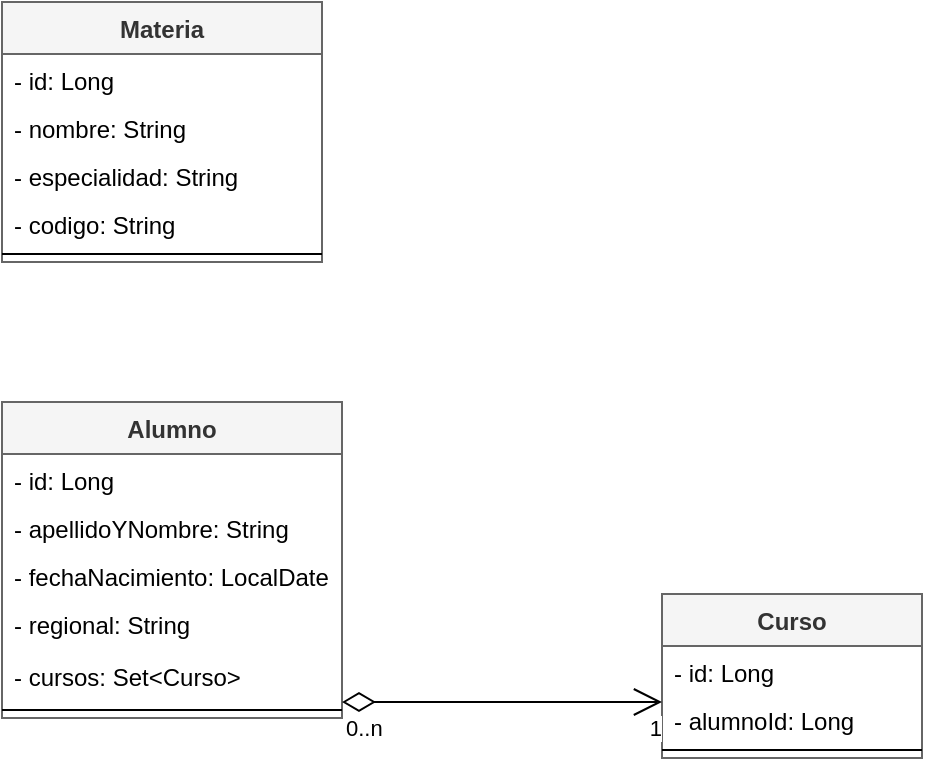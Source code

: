 <mxfile version="13.4.6" type="device"><diagram id="_xGYMVNK2Jqzi0q_nCXq" name="Página-1"><mxGraphModel dx="526" dy="593" grid="1" gridSize="10" guides="1" tooltips="1" connect="1" arrows="1" fold="1" page="1" pageScale="1" pageWidth="827" pageHeight="1169" math="0" shadow="0"><root><mxCell id="0"/><mxCell id="1" parent="0"/><mxCell id="W78uQ7SRbi44VJIb0mIf-1" value="Materia" style="swimlane;fontStyle=1;align=center;verticalAlign=top;childLayout=stackLayout;horizontal=1;startSize=26;horizontalStack=0;resizeParent=1;resizeParentMax=0;resizeLast=0;collapsible=1;marginBottom=0;fillColor=#f5f5f5;strokeColor=#666666;fontColor=#333333;" parent="1" vertex="1"><mxGeometry x="40" y="90" width="160" height="130" as="geometry"/></mxCell><mxCell id="W78uQ7SRbi44VJIb0mIf-2" value="- id: Long" style="text;strokeColor=none;fillColor=none;align=left;verticalAlign=top;spacingLeft=4;spacingRight=4;overflow=hidden;rotatable=0;points=[[0,0.5],[1,0.5]];portConstraint=eastwest;" parent="W78uQ7SRbi44VJIb0mIf-1" vertex="1"><mxGeometry y="26" width="160" height="24" as="geometry"/></mxCell><mxCell id="W78uQ7SRbi44VJIb0mIf-3" value="- nombre: String" style="text;strokeColor=none;fillColor=none;align=left;verticalAlign=top;spacingLeft=4;spacingRight=4;overflow=hidden;rotatable=0;points=[[0,0.5],[1,0.5]];portConstraint=eastwest;" parent="W78uQ7SRbi44VJIb0mIf-1" vertex="1"><mxGeometry y="50" width="160" height="24" as="geometry"/></mxCell><mxCell id="W78uQ7SRbi44VJIb0mIf-4" value="- especialidad: String" style="text;strokeColor=none;fillColor=none;align=left;verticalAlign=top;spacingLeft=4;spacingRight=4;overflow=hidden;rotatable=0;points=[[0,0.5],[1,0.5]];portConstraint=eastwest;" parent="W78uQ7SRbi44VJIb0mIf-1" vertex="1"><mxGeometry y="74" width="160" height="24" as="geometry"/></mxCell><mxCell id="W78uQ7SRbi44VJIb0mIf-61" value="- codigo: String" style="text;strokeColor=none;fillColor=none;align=left;verticalAlign=top;spacingLeft=4;spacingRight=4;overflow=hidden;rotatable=0;points=[[0,0.5],[1,0.5]];portConstraint=eastwest;" parent="W78uQ7SRbi44VJIb0mIf-1" vertex="1"><mxGeometry y="98" width="160" height="24" as="geometry"/></mxCell><mxCell id="W78uQ7SRbi44VJIb0mIf-8" value="" style="line;strokeWidth=1;fillColor=none;align=left;verticalAlign=middle;spacingTop=-1;spacingLeft=3;spacingRight=3;rotatable=0;labelPosition=right;points=[];portConstraint=eastwest;" parent="W78uQ7SRbi44VJIb0mIf-1" vertex="1"><mxGeometry y="122" width="160" height="8" as="geometry"/></mxCell><mxCell id="W78uQ7SRbi44VJIb0mIf-9" value="Alumno" style="swimlane;fontStyle=1;align=center;verticalAlign=top;childLayout=stackLayout;horizontal=1;startSize=26;horizontalStack=0;resizeParent=1;resizeParentMax=0;resizeLast=0;collapsible=1;marginBottom=0;fillColor=#f5f5f5;strokeColor=#666666;fontColor=#333333;" parent="1" vertex="1"><mxGeometry x="40" y="290" width="170" height="158" as="geometry"/></mxCell><mxCell id="W78uQ7SRbi44VJIb0mIf-10" value="- id: Long" style="text;strokeColor=none;fillColor=none;align=left;verticalAlign=top;spacingLeft=4;spacingRight=4;overflow=hidden;rotatable=0;points=[[0,0.5],[1,0.5]];portConstraint=eastwest;" parent="W78uQ7SRbi44VJIb0mIf-9" vertex="1"><mxGeometry y="26" width="170" height="24" as="geometry"/></mxCell><mxCell id="W78uQ7SRbi44VJIb0mIf-11" value="- apellidoYNombre: String" style="text;strokeColor=none;fillColor=none;align=left;verticalAlign=top;spacingLeft=4;spacingRight=4;overflow=hidden;rotatable=0;points=[[0,0.5],[1,0.5]];portConstraint=eastwest;" parent="W78uQ7SRbi44VJIb0mIf-9" vertex="1"><mxGeometry y="50" width="170" height="24" as="geometry"/></mxCell><mxCell id="W78uQ7SRbi44VJIb0mIf-12" value="- fechaNacimiento: LocalDate" style="text;strokeColor=none;fillColor=none;align=left;verticalAlign=top;spacingLeft=4;spacingRight=4;overflow=hidden;rotatable=0;points=[[0,0.5],[1,0.5]];portConstraint=eastwest;" parent="W78uQ7SRbi44VJIb0mIf-9" vertex="1"><mxGeometry y="74" width="170" height="24" as="geometry"/></mxCell><mxCell id="W78uQ7SRbi44VJIb0mIf-13" value="- regional: String" style="text;strokeColor=none;fillColor=none;align=left;verticalAlign=top;spacingLeft=4;spacingRight=4;overflow=hidden;rotatable=0;points=[[0,0.5],[1,0.5]];portConstraint=eastwest;" parent="W78uQ7SRbi44VJIb0mIf-9" vertex="1"><mxGeometry y="98" width="170" height="26" as="geometry"/></mxCell><mxCell id="W78uQ7SRbi44VJIb0mIf-14" value="- cursos: Set&lt;Curso&gt;" style="text;strokeColor=none;fillColor=none;align=left;verticalAlign=top;spacingLeft=4;spacingRight=4;overflow=hidden;rotatable=0;points=[[0,0.5],[1,0.5]];portConstraint=eastwest;" parent="W78uQ7SRbi44VJIb0mIf-9" vertex="1"><mxGeometry y="124" width="170" height="26" as="geometry"/></mxCell><mxCell id="W78uQ7SRbi44VJIb0mIf-16" value="" style="line;strokeWidth=1;fillColor=none;align=left;verticalAlign=middle;spacingTop=-1;spacingLeft=3;spacingRight=3;rotatable=0;labelPosition=right;points=[];portConstraint=eastwest;" parent="W78uQ7SRbi44VJIb0mIf-9" vertex="1"><mxGeometry y="150" width="170" height="8" as="geometry"/></mxCell><mxCell id="W78uQ7SRbi44VJIb0mIf-17" value="Curso" style="swimlane;fontStyle=1;align=center;verticalAlign=top;childLayout=stackLayout;horizontal=1;startSize=26;horizontalStack=0;resizeParent=1;resizeParentMax=0;resizeLast=0;collapsible=1;marginBottom=0;fillColor=#f5f5f5;strokeColor=#666666;fontColor=#333333;" parent="1" vertex="1"><mxGeometry x="370" y="386" width="130" height="82" as="geometry"/></mxCell><mxCell id="W78uQ7SRbi44VJIb0mIf-18" value="- id: Long" style="text;strokeColor=none;fillColor=none;align=left;verticalAlign=top;spacingLeft=4;spacingRight=4;overflow=hidden;rotatable=0;points=[[0,0.5],[1,0.5]];portConstraint=eastwest;" parent="W78uQ7SRbi44VJIb0mIf-17" vertex="1"><mxGeometry y="26" width="130" height="24" as="geometry"/></mxCell><mxCell id="W78uQ7SRbi44VJIb0mIf-19" value="- alumnoId: Long" style="text;strokeColor=none;fillColor=none;align=left;verticalAlign=top;spacingLeft=4;spacingRight=4;overflow=hidden;rotatable=0;points=[[0,0.5],[1,0.5]];portConstraint=eastwest;" parent="W78uQ7SRbi44VJIb0mIf-17" vertex="1"><mxGeometry y="50" width="130" height="24" as="geometry"/></mxCell><mxCell id="W78uQ7SRbi44VJIb0mIf-24" value="" style="line;strokeWidth=1;fillColor=none;align=left;verticalAlign=middle;spacingTop=-1;spacingLeft=3;spacingRight=3;rotatable=0;labelPosition=right;points=[];portConstraint=eastwest;" parent="W78uQ7SRbi44VJIb0mIf-17" vertex="1"><mxGeometry y="74" width="130" height="8" as="geometry"/></mxCell><mxCell id="W78uQ7SRbi44VJIb0mIf-40" value="" style="endArrow=open;html=1;endSize=12;startArrow=diamondThin;startSize=14;startFill=0;edgeStyle=orthogonalEdgeStyle;" parent="1" edge="1"><mxGeometry relative="1" as="geometry"><mxPoint x="210" y="440" as="sourcePoint"/><mxPoint x="370" y="440" as="targetPoint"/></mxGeometry></mxCell><mxCell id="W78uQ7SRbi44VJIb0mIf-41" value="0..n" style="edgeLabel;resizable=0;html=1;align=left;verticalAlign=top;" parent="W78uQ7SRbi44VJIb0mIf-40" connectable="0" vertex="1"><mxGeometry x="-1" relative="1" as="geometry"/></mxCell><mxCell id="W78uQ7SRbi44VJIb0mIf-42" value="1" style="edgeLabel;resizable=0;html=1;align=right;verticalAlign=top;" parent="W78uQ7SRbi44VJIb0mIf-40" connectable="0" vertex="1"><mxGeometry x="1" relative="1" as="geometry"/></mxCell></root></mxGraphModel></diagram></mxfile>